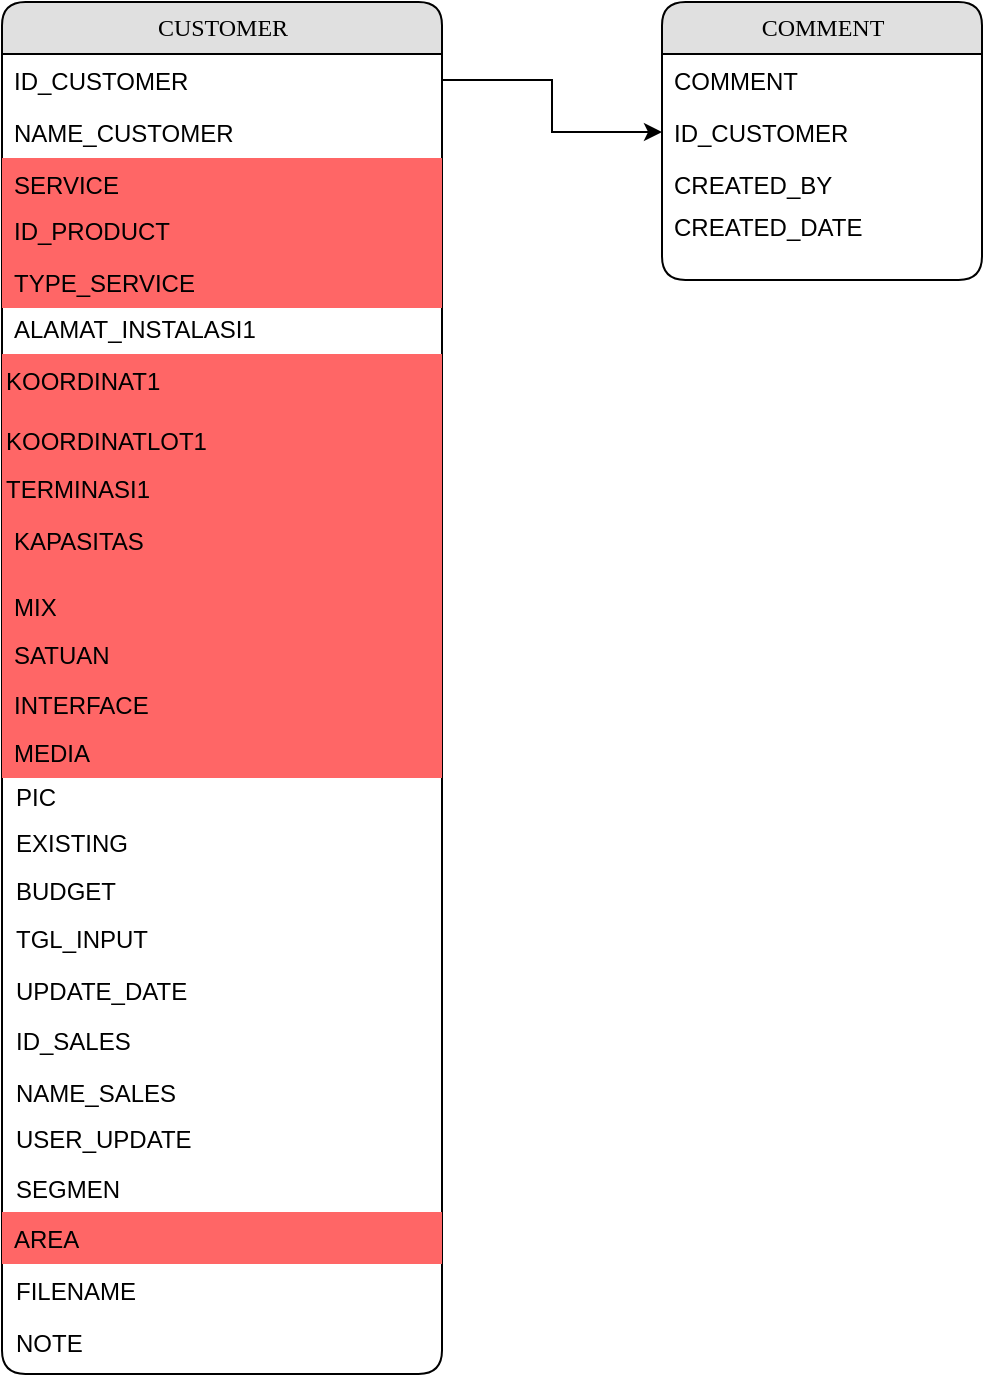 <mxfile version="10.9.0" type="github"><diagram name="Page-1" id="b520641d-4fe3-3701-9064-5fc419738815"><mxGraphModel dx="914" dy="605" grid="1" gridSize="10" guides="1" tooltips="1" connect="1" arrows="1" fold="1" page="1" pageScale="1" pageWidth="1100" pageHeight="850" background="#ffffff" math="0" shadow="0"><root><mxCell id="0"/><mxCell id="1" parent="0"/><mxCell id="21ea969265ad0168-6" value="&lt;div&gt;CUSTOMER&lt;/div&gt;" style="swimlane;html=1;fontStyle=0;childLayout=stackLayout;horizontal=1;startSize=26;fillColor=#e0e0e0;horizontalStack=0;resizeParent=1;resizeLast=0;collapsible=1;marginBottom=0;swimlaneFillColor=#ffffff;align=center;rounded=1;shadow=0;comic=0;labelBackgroundColor=none;strokeColor=#000000;strokeWidth=1;fontFamily=Verdana;fontSize=12;fontColor=#000000;" parent="1" vertex="1"><mxGeometry x="160" y="74" width="220" height="686" as="geometry"/></mxCell><mxCell id="21ea969265ad0168-7" value="&lt;div&gt;ID_CUSTOMER&lt;/div&gt;" style="text;html=1;strokeColor=none;fillColor=none;spacingLeft=4;spacingRight=4;whiteSpace=wrap;overflow=hidden;rotatable=0;points=[[0,0.5],[1,0.5]];portConstraint=eastwest;" parent="21ea969265ad0168-6" vertex="1"><mxGeometry y="26" width="220" height="26" as="geometry"/></mxCell><mxCell id="21ea969265ad0168-8" value="NAME_CUSTOMER" style="text;html=1;strokeColor=none;fillColor=none;spacingLeft=4;spacingRight=4;whiteSpace=wrap;overflow=hidden;rotatable=0;points=[[0,0.5],[1,0.5]];portConstraint=eastwest;" parent="21ea969265ad0168-6" vertex="1"><mxGeometry y="52" width="220" height="26" as="geometry"/></mxCell><mxCell id="21ea969265ad0168-9" value="SERVICE" style="text;html=1;strokeColor=none;fillColor=#FF6666;spacingLeft=4;spacingRight=4;whiteSpace=wrap;overflow=hidden;rotatable=0;points=[[0,0.5],[1,0.5]];portConstraint=eastwest;" parent="21ea969265ad0168-6" vertex="1"><mxGeometry y="78" width="220" height="26" as="geometry"/></mxCell><mxCell id="21ea969265ad0168-14" value="COMMENT" style="swimlane;html=1;fontStyle=0;childLayout=stackLayout;horizontal=1;startSize=26;fillColor=#e0e0e0;horizontalStack=0;resizeParent=1;resizeLast=0;collapsible=1;marginBottom=0;swimlaneFillColor=#ffffff;align=center;rounded=1;shadow=0;comic=0;labelBackgroundColor=none;strokeColor=#000000;strokeWidth=1;fontFamily=Verdana;fontSize=12;fontColor=#000000;" parent="1" vertex="1"><mxGeometry x="490" y="74" width="160" height="139" as="geometry"/></mxCell><mxCell id="21ea969265ad0168-15" value="&lt;div&gt;COMMENT&lt;/div&gt;" style="text;html=1;strokeColor=none;fillColor=none;spacingLeft=4;spacingRight=4;whiteSpace=wrap;overflow=hidden;rotatable=0;points=[[0,0.5],[1,0.5]];portConstraint=eastwest;" parent="21ea969265ad0168-14" vertex="1"><mxGeometry y="26" width="160" height="26" as="geometry"/></mxCell><mxCell id="21ea969265ad0168-16" value="ID_CUSTOMER" style="text;html=1;strokeColor=none;fillColor=none;spacingLeft=4;spacingRight=4;whiteSpace=wrap;overflow=hidden;rotatable=0;points=[[0,0.5],[1,0.5]];portConstraint=eastwest;" parent="21ea969265ad0168-14" vertex="1"><mxGeometry y="52" width="160" height="26" as="geometry"/></mxCell><mxCell id="21ea969265ad0168-17" value="CREATED_BY" style="text;html=1;strokeColor=none;fillColor=none;spacingLeft=4;spacingRight=4;whiteSpace=wrap;overflow=hidden;rotatable=0;points=[[0,0.5],[1,0.5]];portConstraint=eastwest;" parent="21ea969265ad0168-14" vertex="1"><mxGeometry y="78" width="160" height="26" as="geometry"/></mxCell><mxCell id="JfuGqBM-8jEAPWhfo5Jt-1" value="&lt;div&gt;ID_PRODUCT&lt;/div&gt;" style="text;html=1;strokeColor=none;fillColor=#FF6666;spacingLeft=4;spacingRight=4;whiteSpace=wrap;overflow=hidden;rotatable=0;points=[[0,0.5],[1,0.5]];portConstraint=eastwest;" vertex="1" parent="1"><mxGeometry x="160" y="175" width="220" height="35" as="geometry"/></mxCell><mxCell id="JfuGqBM-8jEAPWhfo5Jt-4" value="TYPE_SERVICE" style="text;html=1;strokeColor=none;fillColor=#FF6666;spacingLeft=4;spacingRight=4;whiteSpace=wrap;overflow=hidden;rotatable=0;points=[[0,0.5],[1,0.5]];portConstraint=eastwest;" vertex="1" parent="1"><mxGeometry x="160" y="201" width="220" height="26" as="geometry"/></mxCell><mxCell id="JfuGqBM-8jEAPWhfo5Jt-5" value="ALAMAT_INSTALASI1" style="text;html=1;strokeColor=none;fillColor=none;spacingLeft=4;spacingRight=4;whiteSpace=wrap;overflow=hidden;rotatable=0;points=[[0,0.5],[1,0.5]];portConstraint=eastwest;" vertex="1" parent="1"><mxGeometry x="160" y="224" width="160" height="26" as="geometry"/></mxCell><mxCell id="JfuGqBM-8jEAPWhfo5Jt-13" value="KOORDINAT1" style="text;html=1;fillColor=#FF6666;" vertex="1" parent="1"><mxGeometry x="160" y="250" width="220" height="40" as="geometry"/></mxCell><mxCell id="JfuGqBM-8jEAPWhfo5Jt-14" value="KOORDINATLOT1" style="text;html=1;fillColor=#FF6666;" vertex="1" parent="1"><mxGeometry x="160" y="280" width="220" height="30" as="geometry"/></mxCell><mxCell id="JfuGqBM-8jEAPWhfo5Jt-17" value="TERMINASI1" style="text;html=1;fillColor=#FF6666;" vertex="1" parent="1"><mxGeometry x="160" y="304" width="220" height="30" as="geometry"/></mxCell><mxCell id="JfuGqBM-8jEAPWhfo5Jt-39" value="&lt;div&gt;MIX&lt;/div&gt;" style="text;html=1;strokeColor=none;fillColor=#FF6666;spacingLeft=4;spacingRight=4;whiteSpace=wrap;overflow=hidden;rotatable=0;points=[[0,0.5],[1,0.5]];portConstraint=eastwest;" vertex="1" parent="1"><mxGeometry x="160" y="363" width="220" height="26" as="geometry"/></mxCell><mxCell id="JfuGqBM-8jEAPWhfo5Jt-40" value="&lt;div&gt;SATUAN&lt;/div&gt;" style="text;html=1;strokeColor=none;fillColor=#FF6666;spacingLeft=4;spacingRight=4;whiteSpace=wrap;overflow=hidden;rotatable=0;points=[[0,0.5],[1,0.5]];portConstraint=eastwest;" vertex="1" parent="1"><mxGeometry x="160" y="387" width="220" height="26" as="geometry"/></mxCell><mxCell id="JfuGqBM-8jEAPWhfo5Jt-41" value="&lt;div&gt;INTERFACE&lt;/div&gt;" style="text;html=1;strokeColor=none;fillColor=#FF6666;spacingLeft=4;spacingRight=4;whiteSpace=wrap;overflow=hidden;rotatable=0;points=[[0,0.5],[1,0.5]];portConstraint=eastwest;" vertex="1" parent="1"><mxGeometry x="160" y="412" width="220" height="26" as="geometry"/></mxCell><mxCell id="JfuGqBM-8jEAPWhfo5Jt-42" value="&lt;div&gt;MEDIA&lt;/div&gt;" style="text;html=1;strokeColor=none;fillColor=#FF6666;spacingLeft=4;spacingRight=4;whiteSpace=wrap;overflow=hidden;rotatable=0;points=[[0,0.5],[1,0.5]];portConstraint=eastwest;" vertex="1" parent="1"><mxGeometry x="160" y="436" width="220" height="26" as="geometry"/></mxCell><mxCell id="JfuGqBM-8jEAPWhfo5Jt-43" value="&lt;div&gt;PIC&lt;/div&gt;&lt;div&gt;&lt;br&gt;&lt;/div&gt;" style="text;html=1;strokeColor=none;fillColor=none;spacingLeft=4;spacingRight=4;whiteSpace=wrap;overflow=hidden;rotatable=0;points=[[0,0.5],[1,0.5]];portConstraint=eastwest;" vertex="1" parent="1"><mxGeometry x="161" y="458" width="220" height="26" as="geometry"/></mxCell><mxCell id="JfuGqBM-8jEAPWhfo5Jt-44" value="&lt;div&gt;EXISTING&lt;/div&gt;" style="text;html=1;strokeColor=none;fillColor=none;spacingLeft=4;spacingRight=4;whiteSpace=wrap;overflow=hidden;rotatable=0;points=[[0,0.5],[1,0.5]];portConstraint=eastwest;" vertex="1" parent="1"><mxGeometry x="161" y="481" width="220" height="26" as="geometry"/></mxCell><mxCell id="JfuGqBM-8jEAPWhfo5Jt-45" value="&lt;div&gt;BUDGET&lt;/div&gt;" style="text;html=1;strokeColor=none;fillColor=none;spacingLeft=4;spacingRight=4;whiteSpace=wrap;overflow=hidden;rotatable=0;points=[[0,0.5],[1,0.5]];portConstraint=eastwest;" vertex="1" parent="1"><mxGeometry x="161" y="505" width="220" height="26" as="geometry"/></mxCell><mxCell id="JfuGqBM-8jEAPWhfo5Jt-48" value="&lt;div&gt;TGL_INPUT&lt;/div&gt;" style="text;html=1;strokeColor=none;fillColor=none;spacingLeft=4;spacingRight=4;whiteSpace=wrap;overflow=hidden;rotatable=0;points=[[0,0.5],[1,0.5]];portConstraint=eastwest;" vertex="1" parent="1"><mxGeometry x="161" y="529" width="220" height="26" as="geometry"/></mxCell><mxCell id="JfuGqBM-8jEAPWhfo5Jt-49" value="UPDATE_DATE" style="text;html=1;strokeColor=none;fillColor=none;spacingLeft=4;spacingRight=4;whiteSpace=wrap;overflow=hidden;rotatable=0;points=[[0,0.5],[1,0.5]];portConstraint=eastwest;" vertex="1" parent="1"><mxGeometry x="161" y="555" width="220" height="26" as="geometry"/></mxCell><mxCell id="JfuGqBM-8jEAPWhfo5Jt-51" value="ID_SALES" style="text;html=1;strokeColor=none;fillColor=none;spacingLeft=4;spacingRight=4;whiteSpace=wrap;overflow=hidden;rotatable=0;points=[[0,0.5],[1,0.5]];portConstraint=eastwest;" vertex="1" parent="1"><mxGeometry x="161" y="580" width="220" height="26" as="geometry"/></mxCell><mxCell id="JfuGqBM-8jEAPWhfo5Jt-52" value="NAME_SALES" style="text;html=1;strokeColor=none;fillColor=none;spacingLeft=4;spacingRight=4;whiteSpace=wrap;overflow=hidden;rotatable=0;points=[[0,0.5],[1,0.5]];portConstraint=eastwest;" vertex="1" parent="1"><mxGeometry x="161" y="606" width="220" height="26" as="geometry"/></mxCell><mxCell id="JfuGqBM-8jEAPWhfo5Jt-53" value="&lt;div&gt;USER_UPDATE&lt;/div&gt;" style="text;html=1;strokeColor=none;fillColor=none;spacingLeft=4;spacingRight=4;whiteSpace=wrap;overflow=hidden;rotatable=0;points=[[0,0.5],[1,0.5]];portConstraint=eastwest;" vertex="1" parent="1"><mxGeometry x="161" y="629" width="220" height="26" as="geometry"/></mxCell><mxCell id="JfuGqBM-8jEAPWhfo5Jt-54" value="SEGMEN" style="text;html=1;strokeColor=none;fillColor=none;spacingLeft=4;spacingRight=4;whiteSpace=wrap;overflow=hidden;rotatable=0;points=[[0,0.5],[1,0.5]];portConstraint=eastwest;" vertex="1" parent="1"><mxGeometry x="161" y="654" width="220" height="26" as="geometry"/></mxCell><mxCell id="JfuGqBM-8jEAPWhfo5Jt-55" value="&lt;div&gt;AREA&lt;/div&gt;" style="text;html=1;strokeColor=none;fillColor=#FF6666;spacingLeft=4;spacingRight=4;whiteSpace=wrap;overflow=hidden;rotatable=0;points=[[0,0.5],[1,0.5]];portConstraint=eastwest;" vertex="1" parent="1"><mxGeometry x="160" y="679" width="220" height="26" as="geometry"/></mxCell><mxCell id="JfuGqBM-8jEAPWhfo5Jt-56" value="&lt;div&gt;FILENAME&lt;/div&gt;" style="text;html=1;strokeColor=none;fillColor=none;spacingLeft=4;spacingRight=4;whiteSpace=wrap;overflow=hidden;rotatable=0;points=[[0,0.5],[1,0.5]];portConstraint=eastwest;" vertex="1" parent="1"><mxGeometry x="161" y="705" width="220" height="26" as="geometry"/></mxCell><mxCell id="JfuGqBM-8jEAPWhfo5Jt-57" value="NOTE" style="text;html=1;strokeColor=none;fillColor=none;spacingLeft=4;spacingRight=4;whiteSpace=wrap;overflow=hidden;rotatable=0;points=[[0,0.5],[1,0.5]];portConstraint=eastwest;" vertex="1" parent="1"><mxGeometry x="161" y="731" width="220" height="26" as="geometry"/></mxCell><mxCell id="JfuGqBM-8jEAPWhfo5Jt-58" value="&lt;div&gt;CREATED_DATE&lt;/div&gt;" style="text;html=1;strokeColor=none;fillColor=none;spacingLeft=4;spacingRight=4;whiteSpace=wrap;overflow=hidden;rotatable=0;points=[[0,0.5],[1,0.5]];portConstraint=eastwest;" vertex="1" parent="1"><mxGeometry x="490" y="173" width="160" height="26" as="geometry"/></mxCell><mxCell id="JfuGqBM-8jEAPWhfo5Jt-60" style="edgeStyle=orthogonalEdgeStyle;rounded=0;orthogonalLoop=1;jettySize=auto;html=1;exitX=1;exitY=0.5;exitDx=0;exitDy=0;entryX=0;entryY=0.5;entryDx=0;entryDy=0;" edge="1" parent="1" source="21ea969265ad0168-7" target="21ea969265ad0168-16"><mxGeometry relative="1" as="geometry"/></mxCell><mxCell id="JfuGqBM-8jEAPWhfo5Jt-61" value="KAPASITAS" style="text;html=1;strokeColor=none;fillColor=#FF6666;spacingLeft=4;spacingRight=4;whiteSpace=wrap;overflow=hidden;rotatable=0;points=[[0,0.5],[1,0.5]];portConstraint=eastwest;" vertex="1" parent="1"><mxGeometry x="160" y="330" width="220" height="40" as="geometry"/></mxCell></root></mxGraphModel></diagram></mxfile>